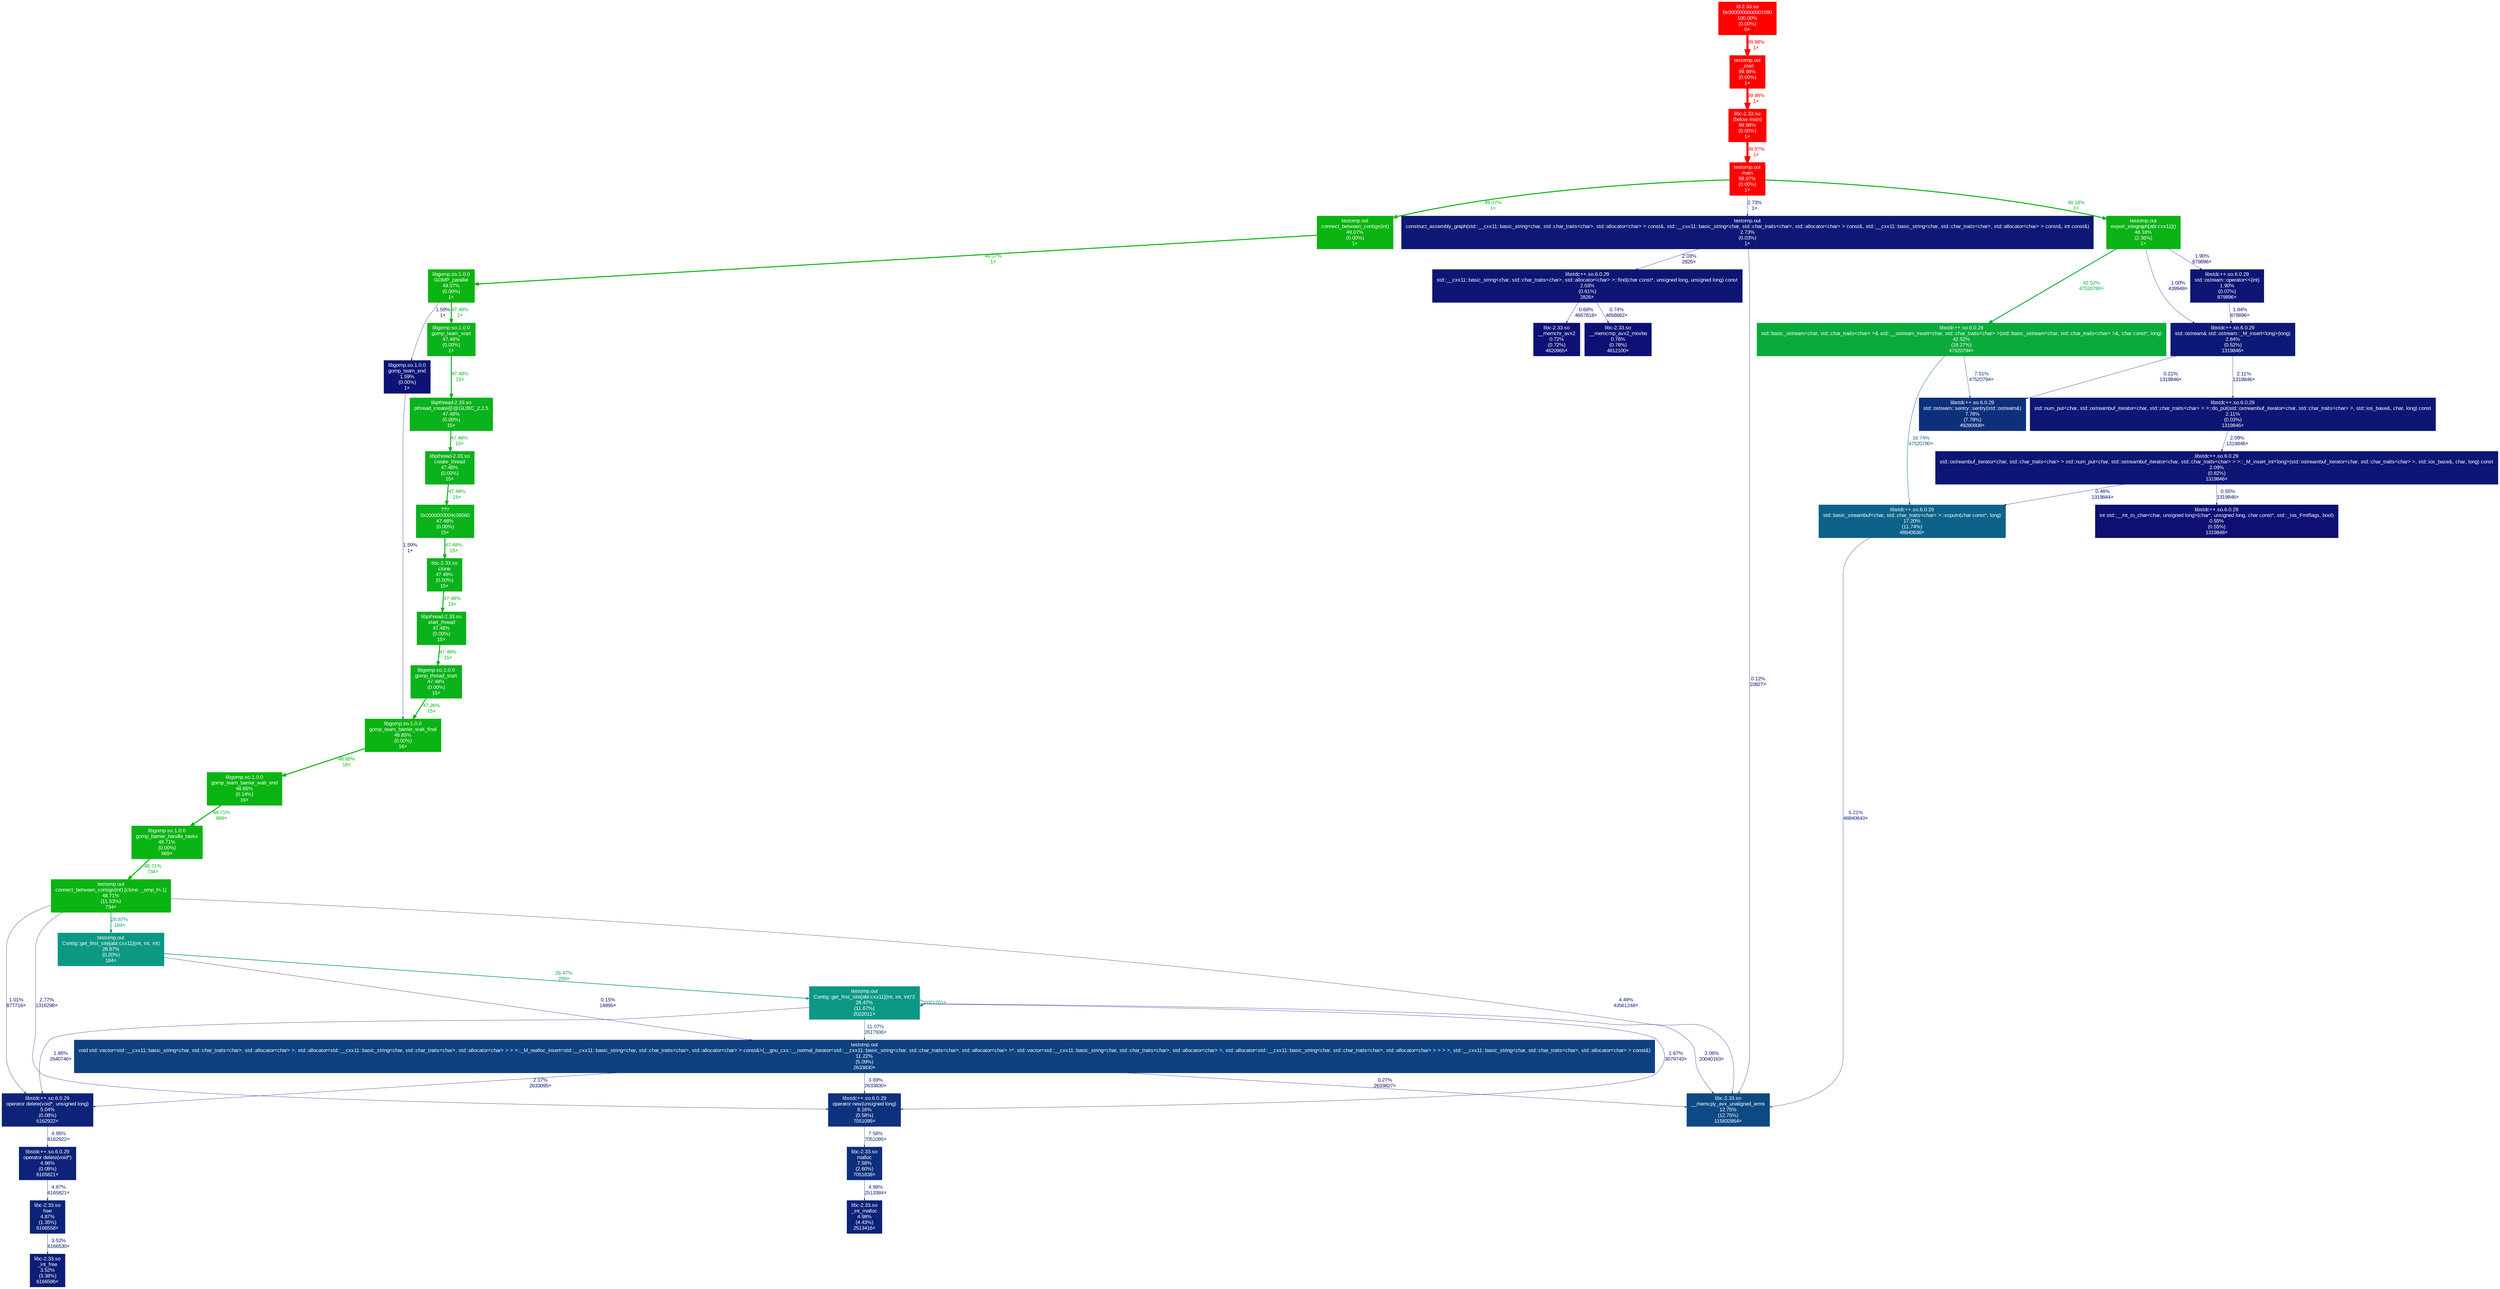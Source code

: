 digraph {
	graph [fontname=Arial, nodesep=0.125, ranksep=0.25];
	node [fontcolor=white, fontname=Arial, height=0, shape=box, style=filled, width=0];
	edge [fontname=Arial];
	"(below main)" [color="#ff0000", fontcolor="#ffffff", fontsize="10.00", label="libc-2.33.so\n(below main)\n99.98%\n(0.00%)\n1×"];
	"(below main)" -> main [arrowsize="1.00", color="#ff0000", fontcolor="#ff0000", fontsize="10.00", label="99.97%\n1×", labeldistance="4.00", penwidth="4.00"];
	"0x0000000000001090" [color="#ff0000", fontcolor="#ffffff", fontsize="10.00", label="ld-2.33.so\n0x0000000000001090\n100.00%\n(0.00%)\n0×"];
	"0x0000000000001090" -> "_start" [arrowsize="1.00", color="#ff0000", fontcolor="#ff0000", fontsize="10.00", label="99.98%\n1×", labeldistance="4.00", penwidth="4.00"];
	"0x0000000004c06560" [color="#0ab21b", fontcolor="#ffffff", fontsize="10.00", label="???\n0x0000000004c06560\n47.48%\n(0.00%)\n15×"];
	"0x0000000004c06560" -> clone [arrowsize="0.69", color="#0ab21b", fontcolor="#0ab21b", fontsize="10.00", label="47.48%\n15×", labeldistance="1.90", penwidth="1.90"];
	"Contig::get_first_site[abi:cxx11](int, int, int)" [color="#0c9983", fontcolor="#ffffff", fontsize="10.00", label="testomp.out\nContig::get_first_site[abi:cxx11](int, int, int)\n28.87%\n(0.20%)\n184×"];
	"Contig::get_first_site[abi:cxx11](int, int, int)" -> "Contig::get_first_site[abi:cxx11](int, int, int)'2" [arrowsize="0.53", color="#0c9885", fontcolor="#0c9885", fontsize="10.00", label="28.47%\n250×", labeldistance="1.14", penwidth="1.14"];
	"Contig::get_first_site[abi:cxx11](int, int, int)" -> "void std::vector<std::__cxx11::basic_string<char, std::char_traits<char>, std::allocator<char> >, std::allocator<std::__cxx11::basic_string<char, std::char_traits<char>, std::allocator<char> > > >::_M_realloc_insert<std::__cxx11::basic_string<char, std::char_traits<char>, std::allocator<char> > const&>(__gnu_cxx::__normal_iterator<std::__cxx11::basic_string<char, std::char_traits<char>, std::allocator<char> >*, std::vector<std::__cxx11::basic_string<char, std::char_traits<char>, std::allocator<char> >, std::allocator<std::__cxx11::basic_string<char, std::char_traits<char>, std::allocator<char> > > > >, std::__cxx11::basic_string<char, std::char_traits<char>, std::allocator<char> > const&)" [arrowsize="0.35", color="#0d0d73", fontcolor="#0d0d73", fontsize="10.00", label="0.15%\n14895×", labeldistance="0.50", penwidth="0.50"];
	"Contig::get_first_site[abi:cxx11](int, int, int)'2" [color="#0c9885", fontcolor="#ffffff", fontsize="10.00", label="testomp.out\nContig::get_first_site[abi:cxx11](int, int, int)'2\n28.47%\n(11.67%)\n2022011×"];
	"Contig::get_first_site[abi:cxx11](int, int, int)'2" -> "Contig::get_first_site[abi:cxx11](int, int, int)'2" [arrowsize="0.53", color="#0c9885", fontcolor="#0c9885", fontsize="10.00", label="2021761×", labeldistance="1.14", penwidth="1.14"];
	"Contig::get_first_site[abi:cxx11](int, int, int)'2" -> "__memcpy_avx_unaligned_erms" [arrowsize="0.35", color="#0d1575", fontcolor="#0d1575", fontsize="10.00", label="2.06%\n20040163×", labeldistance="0.50", penwidth="0.50"];
	"Contig::get_first_site[abi:cxx11](int, int, int)'2" -> "operator delete(void*, unsigned long)" [arrowsize="0.35", color="#0d1475", fontcolor="#0d1475", fontsize="10.00", label="1.85%\n2640746×", labeldistance="0.50", penwidth="0.50"];
	"Contig::get_first_site[abi:cxx11](int, int, int)'2" -> "operator new(unsigned long)" [arrowsize="0.35", color="#0d1475", fontcolor="#0d1475", fontsize="10.00", label="1.67%\n3079743×", labeldistance="0.50", penwidth="0.50"];
	"Contig::get_first_site[abi:cxx11](int, int, int)'2" -> "void std::vector<std::__cxx11::basic_string<char, std::char_traits<char>, std::allocator<char> >, std::allocator<std::__cxx11::basic_string<char, std::char_traits<char>, std::allocator<char> > > >::_M_realloc_insert<std::__cxx11::basic_string<char, std::char_traits<char>, std::allocator<char> > const&>(__gnu_cxx::__normal_iterator<std::__cxx11::basic_string<char, std::char_traits<char>, std::allocator<char> >*, std::vector<std::__cxx11::basic_string<char, std::char_traits<char>, std::allocator<char> >, std::allocator<std::__cxx11::basic_string<char, std::char_traits<char>, std::allocator<char> > > > >, std::__cxx11::basic_string<char, std::char_traits<char>, std::allocator<char> > const&)" [arrowsize="0.35", color="#0d4081", fontcolor="#0d4081", fontsize="10.00", label="11.07%\n2617936×", labeldistance="0.50", penwidth="0.50"];
	"GOMP_parallel" [color="#0ab410", fontcolor="#ffffff", fontsize="10.00", label="libgomp.so.1.0.0\nGOMP_parallel\n49.07%\n(0.00%)\n1×"];
	"GOMP_parallel" -> "gomp_team_end" [arrowsize="0.35", color="#0d1375", fontcolor="#0d1375", fontsize="10.00", label="1.59%\n1×", labeldistance="0.50", penwidth="0.50"];
	"GOMP_parallel" -> "gomp_team_start" [arrowsize="0.69", color="#0ab21b", fontcolor="#0ab21b", fontsize="10.00", label="47.48%\n1×", labeldistance="1.90", penwidth="1.90"];
	"__memchr_avx2" [color="#0d1074", fontcolor="#ffffff", fontsize="10.00", label="libc-2.33.so\n__memchr_avx2\n0.72%\n(0.72%)\n4820965×"];
	"__memcmp_avx2_movbe" [color="#0d1074", fontcolor="#ffffff", fontsize="10.00", label="libc-2.33.so\n__memcmp_avx2_movbe\n0.76%\n(0.76%)\n4812100×"];
	"__memcpy_avx_unaligned_erms" [color="#0d4983", fontcolor="#ffffff", fontsize="10.00", label="libc-2.33.so\n__memcpy_avx_unaligned_erms\n12.75%\n(12.75%)\n115832854×"];
	"_int_free" [color="#0d1c77", fontcolor="#ffffff", fontsize="10.00", label="libc-2.33.so\n_int_free\n3.52%\n(3.38%)\n6166586×"];
	"_int_malloc" [color="#0d2279", fontcolor="#ffffff", fontsize="10.00", label="libc-2.33.so\n_int_malloc\n4.98%\n(4.43%)\n2513416×"];
	"_start" [color="#ff0000", fontcolor="#ffffff", fontsize="10.00", label="testomp.out\n_start\n99.98%\n(0.00%)\n1×"];
	"_start" -> "(below main)" [arrowsize="1.00", color="#ff0000", fontcolor="#ff0000", fontsize="10.00", label="99.98%\n1×", labeldistance="4.00", penwidth="4.00"];
	clone [color="#0ab21b", fontcolor="#ffffff", fontsize="10.00", label="libc-2.33.so\nclone\n47.48%\n(0.00%)\n15×"];
	clone -> "start_thread" [arrowsize="0.69", color="#0ab21b", fontcolor="#0ab21b", fontsize="10.00", label="47.48%\n15×", labeldistance="1.90", penwidth="1.90"];
	"connect_between_contigs(int)" [color="#0ab410", fontcolor="#ffffff", fontsize="10.00", label="testomp.out\nconnect_between_contigs(int)\n49.07%\n(0.00%)\n1×"];
	"connect_between_contigs(int)" -> "GOMP_parallel" [arrowsize="0.70", color="#0ab410", fontcolor="#0ab410", fontsize="10.00", label="49.07%\n1×", labeldistance="1.96", penwidth="1.96"];
	"connect_between_contigs(int) [clone ._omp_fn.1]" [color="#0ab413", fontcolor="#ffffff", fontsize="10.00", label="testomp.out\nconnect_between_contigs(int) [clone ._omp_fn.1]\n48.71%\n(11.53%)\n734×"];
	"connect_between_contigs(int) [clone ._omp_fn.1]" -> "Contig::get_first_site[abi:cxx11](int, int, int)" [arrowsize="0.54", color="#0c9983", fontcolor="#0c9983", fontsize="10.00", label="28.87%\n184×", labeldistance="1.15", penwidth="1.15"];
	"connect_between_contigs(int) [clone ._omp_fn.1]" -> "__memcpy_avx_unaligned_erms" [arrowsize="0.35", color="#0d2078", fontcolor="#0d2078", fontsize="10.00", label="4.49%\n43561248×", labeldistance="0.50", penwidth="0.50"];
	"connect_between_contigs(int) [clone ._omp_fn.1]" -> "operator delete(void*, unsigned long)" [arrowsize="0.35", color="#0d1174", fontcolor="#0d1174", fontsize="10.00", label="1.01%\n877716×", labeldistance="0.50", penwidth="0.50"];
	"connect_between_contigs(int) [clone ._omp_fn.1]" -> "operator new(unsigned long)" [arrowsize="0.35", color="#0d1876", fontcolor="#0d1876", fontsize="10.00", label="2.77%\n1316298×", labeldistance="0.50", penwidth="0.50"];
	"construct_assembly_graph(std::__cxx11::basic_string<char, std::char_traits<char>, std::allocator<char> > const&, std::__cxx11::basic_string<char, std::char_traits<char>, std::allocator<char> > const&, std::__cxx11::basic_string<char, std::char_traits<char>, std::allocator<char> > const&, int const&)" [color="#0d1876", fontcolor="#ffffff", fontsize="10.00", label="testomp.out\nconstruct_assembly_graph(std::__cxx11::basic_string<char, std::char_traits<char>, std::allocator<char> > const&, std::__cxx11::basic_string<char, std::char_traits<char>, std::allocator<char> > const&, std::__cxx11::basic_string<char, std::char_traits<char>, std::allocator<char> > const&, int const&)\n2.73%\n(0.03%)\n1×"];
	"construct_assembly_graph(std::__cxx11::basic_string<char, std::char_traits<char>, std::allocator<char> > const&, std::__cxx11::basic_string<char, std::char_traits<char>, std::allocator<char> > const&, std::__cxx11::basic_string<char, std::char_traits<char>, std::allocator<char> > const&, int const&)" -> "__memcpy_avx_unaligned_erms" [arrowsize="0.35", color="#0d0d73", fontcolor="#0d0d73", fontsize="10.00", label="0.12%\n10827×", labeldistance="0.50", penwidth="0.50"];
	"construct_assembly_graph(std::__cxx11::basic_string<char, std::char_traits<char>, std::allocator<char> > const&, std::__cxx11::basic_string<char, std::char_traits<char>, std::allocator<char> > const&, std::__cxx11::basic_string<char, std::char_traits<char>, std::allocator<char> > const&, int const&)" -> "std::__cxx11::basic_string<char, std::char_traits<char>, std::allocator<char> >::find(char const*, unsigned long, unsigned long) const" [arrowsize="0.35", color="#0d1575", fontcolor="#0d1575", fontsize="10.00", label="2.03%\n2826×", labeldistance="0.50", penwidth="0.50"];
	"create_thread" [color="#0ab21b", fontcolor="#ffffff", fontsize="10.00", label="libpthread-2.33.so\ncreate_thread\n47.48%\n(0.00%)\n15×"];
	"create_thread" -> "0x0000000004c06560" [arrowsize="0.69", color="#0ab21b", fontcolor="#0ab21b", fontsize="10.00", label="47.48%\n15×", labeldistance="1.90", penwidth="1.90"];
	"export_sitegraph[abi:cxx11]()" [color="#0ab316", fontcolor="#ffffff", fontsize="10.00", label="testomp.out\nexport_sitegraph[abi:cxx11]()\n48.18%\n(2.36%)\n1×"];
	"export_sitegraph[abi:cxx11]()" -> "std::basic_ostream<char, std::char_traits<char> >& std::__ostream_insert<char, std::char_traits<char> >(std::basic_ostream<char, std::char_traits<char> >&, char const*, long)" [arrowsize="0.65", color="#0aab3b", fontcolor="#0aab3b", fontsize="10.00", label="42.52%\n47520780×", labeldistance="1.70", penwidth="1.70"];
	"export_sitegraph[abi:cxx11]()" -> "std::ostream& std::ostream::_M_insert<long>(long)" [arrowsize="0.35", color="#0d1174", fontcolor="#0d1174", fontsize="10.00", label="1.00%\n439948×", labeldistance="0.50", penwidth="0.50"];
	"export_sitegraph[abi:cxx11]()" -> "std::ostream::operator<<(int)" [arrowsize="0.35", color="#0d1575", fontcolor="#0d1575", fontsize="10.00", label="1.90%\n879896×", labeldistance="0.50", penwidth="0.50"];
	free [color="#0d2279", fontcolor="#ffffff", fontsize="10.00", label="libc-2.33.so\nfree\n4.87%\n(1.35%)\n6166558×"];
	free -> "_int_free" [arrowsize="0.35", color="#0d1c77", fontcolor="#0d1c77", fontsize="10.00", label="3.52%\n6166530×", labeldistance="0.50", penwidth="0.50"];
	"gomp_barrier_handle_tasks" [color="#0ab413", fontcolor="#ffffff", fontsize="10.00", label="libgomp.so.1.0.0\ngomp_barrier_handle_tasks\n48.71%\n(0.00%)\n669×"];
	"gomp_barrier_handle_tasks" -> "connect_between_contigs(int) [clone ._omp_fn.1]" [arrowsize="0.70", color="#0ab413", fontcolor="#0ab413", fontsize="10.00", label="48.71%\n734×", labeldistance="1.95", penwidth="1.95"];
	"gomp_team_barrier_wait_end" [color="#0ab412", fontcolor="#ffffff", fontsize="10.00", label="libgomp.so.1.0.0\ngomp_team_barrier_wait_end\n48.85%\n(0.14%)\n16×"];
	"gomp_team_barrier_wait_end" -> "gomp_barrier_handle_tasks" [arrowsize="0.70", color="#0ab413", fontcolor="#0ab413", fontsize="10.00", label="48.71%\n669×", labeldistance="1.95", penwidth="1.95"];
	"gomp_team_barrier_wait_final" [color="#0ab412", fontcolor="#ffffff", fontsize="10.00", label="libgomp.so.1.0.0\ngomp_team_barrier_wait_final\n48.85%\n(0.00%)\n16×"];
	"gomp_team_barrier_wait_final" -> "gomp_team_barrier_wait_end" [arrowsize="0.70", color="#0ab412", fontcolor="#0ab412", fontsize="10.00", label="48.85%\n16×", labeldistance="1.95", penwidth="1.95"];
	"gomp_team_end" [color="#0d1375", fontcolor="#ffffff", fontsize="10.00", label="libgomp.so.1.0.0\ngomp_team_end\n1.59%\n(0.00%)\n1×"];
	"gomp_team_end" -> "gomp_team_barrier_wait_final" [arrowsize="0.35", color="#0d1375", fontcolor="#0d1375", fontsize="10.00", label="1.59%\n1×", labeldistance="0.50", penwidth="0.50"];
	"gomp_team_start" [color="#0ab21b", fontcolor="#ffffff", fontsize="10.00", label="libgomp.so.1.0.0\ngomp_team_start\n47.48%\n(0.00%)\n1×"];
	"gomp_team_start" -> "pthread_create@@GLIBC_2.2.5" [arrowsize="0.69", color="#0ab21b", fontcolor="#0ab21b", fontsize="10.00", label="47.48%\n15×", labeldistance="1.90", penwidth="1.90"];
	"gomp_thread_start" [color="#0ab21b", fontcolor="#ffffff", fontsize="10.00", label="libgomp.so.1.0.0\ngomp_thread_start\n47.48%\n(0.00%)\n15×"];
	"gomp_thread_start" -> "gomp_team_barrier_wait_final" [arrowsize="0.69", color="#0ab21c", fontcolor="#0ab21c", fontsize="10.00", label="47.26%\n15×", labeldistance="1.89", penwidth="1.89"];
	"int std::__int_to_char<char, unsigned long>(char*, unsigned long, char const*, std::_Ios_Fmtflags, bool)" [color="#0d0f73", fontcolor="#ffffff", fontsize="10.00", label="libstdc++.so.6.0.29\nint std::__int_to_char<char, unsigned long>(char*, unsigned long, char const*, std::_Ios_Fmtflags, bool)\n0.55%\n(0.55%)\n1319848×"];
	main [color="#ff0000", fontcolor="#ffffff", fontsize="10.00", label="testomp.out\nmain\n99.97%\n(0.00%)\n1×"];
	main -> "connect_between_contigs(int)" [arrowsize="0.70", color="#0ab410", fontcolor="#0ab410", fontsize="10.00", label="49.07%\n1×", labeldistance="1.96", penwidth="1.96"];
	main -> "construct_assembly_graph(std::__cxx11::basic_string<char, std::char_traits<char>, std::allocator<char> > const&, std::__cxx11::basic_string<char, std::char_traits<char>, std::allocator<char> > const&, std::__cxx11::basic_string<char, std::char_traits<char>, std::allocator<char> > const&, int const&)" [arrowsize="0.35", color="#0d1876", fontcolor="#0d1876", fontsize="10.00", label="2.73%\n1×", labeldistance="0.50", penwidth="0.50"];
	main -> "export_sitegraph[abi:cxx11]()" [arrowsize="0.69", color="#0ab316", fontcolor="#0ab316", fontsize="10.00", label="48.18%\n1×", labeldistance="1.93", penwidth="1.93"];
	malloc [color="#0d2f7c", fontcolor="#ffffff", fontsize="10.00", label="libc-2.33.so\nmalloc\n7.58%\n(2.60%)\n7051838×"];
	malloc -> "_int_malloc" [arrowsize="0.35", color="#0d2279", fontcolor="#0d2279", fontsize="10.00", label="4.98%\n2513384×", labeldistance="0.50", penwidth="0.50"];
	"operator delete(void*)" [color="#0d2279", fontcolor="#ffffff", fontsize="10.00", label="libstdc++.so.6.0.29\noperator delete(void*)\n4.96%\n(0.08%)\n6165821×"];
	"operator delete(void*)" -> free [arrowsize="0.35", color="#0d2279", fontcolor="#0d2279", fontsize="10.00", label="4.87%\n6165821×", labeldistance="0.50", penwidth="0.50"];
	"operator delete(void*, unsigned long)" [color="#0d2379", fontcolor="#ffffff", fontsize="10.00", label="libstdc++.so.6.0.29\noperator delete(void*, unsigned long)\n5.04%\n(0.08%)\n6162922×"];
	"operator delete(void*, unsigned long)" -> "operator delete(void*)" [arrowsize="0.35", color="#0d2279", fontcolor="#0d2279", fontsize="10.00", label="4.95%\n6162922×", labeldistance="0.50", penwidth="0.50"];
	"operator new(unsigned long)" [color="#0d317d", fontcolor="#ffffff", fontsize="10.00", label="libstdc++.so.6.0.29\noperator new(unsigned long)\n8.16%\n(0.58%)\n7051095×"];
	"operator new(unsigned long)" -> malloc [arrowsize="0.35", color="#0d2f7c", fontcolor="#0d2f7c", fontsize="10.00", label="7.58%\n7051095×", labeldistance="0.50", penwidth="0.50"];
	"pthread_create@@GLIBC_2.2.5" [color="#0ab21b", fontcolor="#ffffff", fontsize="10.00", label="libpthread-2.33.so\npthread_create@@GLIBC_2.2.5\n47.48%\n(0.00%)\n15×"];
	"pthread_create@@GLIBC_2.2.5" -> "create_thread" [arrowsize="0.69", color="#0ab21b", fontcolor="#0ab21b", fontsize="10.00", label="47.48%\n15×", labeldistance="1.90", penwidth="1.90"];
	"start_thread" [color="#0ab21b", fontcolor="#ffffff", fontsize="10.00", label="libpthread-2.33.so\nstart_thread\n47.48%\n(0.00%)\n15×"];
	"start_thread" -> "gomp_thread_start" [arrowsize="0.69", color="#0ab21b", fontcolor="#0ab21b", fontsize="10.00", label="47.48%\n15×", labeldistance="1.90", penwidth="1.90"];
	"std::__cxx11::basic_string<char, std::char_traits<char>, std::allocator<char> >::find(char const*, unsigned long, unsigned long) const" [color="#0d1575", fontcolor="#ffffff", fontsize="10.00", label="libstdc++.so.6.0.29\nstd::__cxx11::basic_string<char, std::char_traits<char>, std::allocator<char> >::find(char const*, unsigned long, unsigned long) const\n2.03%\n(0.61%)\n2826×"];
	"std::__cxx11::basic_string<char, std::char_traits<char>, std::allocator<char> >::find(char const*, unsigned long, unsigned long) const" -> "__memchr_avx2" [arrowsize="0.35", color="#0d1074", fontcolor="#0d1074", fontsize="10.00", label="0.68%\n4657818×", labeldistance="0.50", penwidth="0.50"];
	"std::__cxx11::basic_string<char, std::char_traits<char>, std::allocator<char> >::find(char const*, unsigned long, unsigned long) const" -> "__memcmp_avx2_movbe" [arrowsize="0.35", color="#0d1074", fontcolor="#0d1074", fontsize="10.00", label="0.74%\n4656662×", labeldistance="0.50", penwidth="0.50"];
	"std::basic_ostream<char, std::char_traits<char> >& std::__ostream_insert<char, std::char_traits<char> >(std::basic_ostream<char, std::char_traits<char> >&, char const*, long)" [color="#0aab3b", fontcolor="#ffffff", fontsize="10.00", label="libstdc++.so.6.0.29\nstd::basic_ostream<char, std::char_traits<char> >& std::__ostream_insert<char, std::char_traits<char> >(std::basic_ostream<char, std::char_traits<char> >&, char const*, long)\n42.52%\n(18.27%)\n47520794×"];
	"std::basic_ostream<char, std::char_traits<char> >& std::__ostream_insert<char, std::char_traits<char> >(std::basic_ostream<char, std::char_traits<char> >&, char const*, long)" -> "std::basic_streambuf<char, std::char_traits<char> >::xsputn(char const*, long)" [arrowsize="0.41", color="#0c5f88", fontcolor="#0c5f88", fontsize="10.00", label="16.74%\n47520780×", labeldistance="0.67", penwidth="0.67"];
	"std::basic_ostream<char, std::char_traits<char> >& std::__ostream_insert<char, std::char_traits<char> >(std::basic_ostream<char, std::char_traits<char> >&, char const*, long)" -> "std::ostream::sentry::sentry(std::ostream&)" [arrowsize="0.35", color="#0d2e7c", fontcolor="#0d2e7c", fontsize="10.00", label="7.51%\n47520794×", labeldistance="0.50", penwidth="0.50"];
	"std::basic_streambuf<char, std::char_traits<char> >::xsputn(char const*, long)" [color="#0c6289", fontcolor="#ffffff", fontsize="10.00", label="libstdc++.so.6.0.29\nstd::basic_streambuf<char, std::char_traits<char> >::xsputn(char const*, long)\n17.20%\n(11.74%)\n48840636×"];
	"std::basic_streambuf<char, std::char_traits<char> >::xsputn(char const*, long)" -> "__memcpy_avx_unaligned_erms" [arrowsize="0.35", color="#0d2379", fontcolor="#0d2379", fontsize="10.00", label="5.21%\n48840643×", labeldistance="0.50", penwidth="0.50"];
	"std::num_put<char, std::ostreambuf_iterator<char, std::char_traits<char> > >::do_put(std::ostreambuf_iterator<char, std::char_traits<char> >, std::ios_base&, char, long) const" [color="#0d1675", fontcolor="#ffffff", fontsize="10.00", label="libstdc++.so.6.0.29\nstd::num_put<char, std::ostreambuf_iterator<char, std::char_traits<char> > >::do_put(std::ostreambuf_iterator<char, std::char_traits<char> >, std::ios_base&, char, long) const\n2.11%\n(0.03%)\n1319846×"];
	"std::num_put<char, std::ostreambuf_iterator<char, std::char_traits<char> > >::do_put(std::ostreambuf_iterator<char, std::char_traits<char> >, std::ios_base&, char, long) const" -> "std::ostreambuf_iterator<char, std::char_traits<char> > std::num_put<char, std::ostreambuf_iterator<char, std::char_traits<char> > >::_M_insert_int<long>(std::ostreambuf_iterator<char, std::char_traits<char> >, std::ios_base&, char, long) const" [arrowsize="0.35", color="#0d1575", fontcolor="#0d1575", fontsize="10.00", label="2.09%\n1319846×", labeldistance="0.50", penwidth="0.50"];
	"std::ostream& std::ostream::_M_insert<long>(long)" [color="#0d1976", fontcolor="#ffffff", fontsize="10.00", label="libstdc++.so.6.0.29\nstd::ostream& std::ostream::_M_insert<long>(long)\n2.84%\n(0.52%)\n1319846×"];
	"std::ostream& std::ostream::_M_insert<long>(long)" -> "std::num_put<char, std::ostreambuf_iterator<char, std::char_traits<char> > >::do_put(std::ostreambuf_iterator<char, std::char_traits<char> >, std::ios_base&, char, long) const" [arrowsize="0.35", color="#0d1675", fontcolor="#0d1675", fontsize="10.00", label="2.11%\n1319846×", labeldistance="0.50", penwidth="0.50"];
	"std::ostream& std::ostream::_M_insert<long>(long)" -> "std::ostream::sentry::sentry(std::ostream&)" [arrowsize="0.35", color="#0d0e73", fontcolor="#0d0e73", fontsize="10.00", label="0.21%\n1319846×", labeldistance="0.50", penwidth="0.50"];
	"std::ostream::operator<<(int)" [color="#0d1575", fontcolor="#ffffff", fontsize="10.00", label="libstdc++.so.6.0.29\nstd::ostream::operator<<(int)\n1.90%\n(0.07%)\n879896×"];
	"std::ostream::operator<<(int)" -> "std::ostream& std::ostream::_M_insert<long>(long)" [arrowsize="0.35", color="#0d1475", fontcolor="#0d1475", fontsize="10.00", label="1.84%\n879896×", labeldistance="0.50", penwidth="0.50"];
	"std::ostream::sentry::sentry(std::ostream&)" [color="#0d307d", fontcolor="#ffffff", fontsize="10.00", label="libstdc++.so.6.0.29\nstd::ostream::sentry::sentry(std::ostream&)\n7.78%\n(7.78%)\n49280608×"];
	"std::ostreambuf_iterator<char, std::char_traits<char> > std::num_put<char, std::ostreambuf_iterator<char, std::char_traits<char> > >::_M_insert_int<long>(std::ostreambuf_iterator<char, std::char_traits<char> >, std::ios_base&, char, long) const" [color="#0d1575", fontcolor="#ffffff", fontsize="10.00", label="libstdc++.so.6.0.29\nstd::ostreambuf_iterator<char, std::char_traits<char> > std::num_put<char, std::ostreambuf_iterator<char, std::char_traits<char> > >::_M_insert_int<long>(std::ostreambuf_iterator<char, std::char_traits<char> >, std::ios_base&, char, long) const\n2.09%\n(0.82%)\n1319846×"];
	"std::ostreambuf_iterator<char, std::char_traits<char> > std::num_put<char, std::ostreambuf_iterator<char, std::char_traits<char> > >::_M_insert_int<long>(std::ostreambuf_iterator<char, std::char_traits<char> >, std::ios_base&, char, long) const" -> "int std::__int_to_char<char, unsigned long>(char*, unsigned long, char const*, std::_Ios_Fmtflags, bool)" [arrowsize="0.35", color="#0d0f73", fontcolor="#0d0f73", fontsize="10.00", label="0.55%\n1319846×", labeldistance="0.50", penwidth="0.50"];
	"std::ostreambuf_iterator<char, std::char_traits<char> > std::num_put<char, std::ostreambuf_iterator<char, std::char_traits<char> > >::_M_insert_int<long>(std::ostreambuf_iterator<char, std::char_traits<char> >, std::ios_base&, char, long) const" -> "std::basic_streambuf<char, std::char_traits<char> >::xsputn(char const*, long)" [arrowsize="0.35", color="#0d0f73", fontcolor="#0d0f73", fontsize="10.00", label="0.46%\n1319844×", labeldistance="0.50", penwidth="0.50"];
	"void std::vector<std::__cxx11::basic_string<char, std::char_traits<char>, std::allocator<char> >, std::allocator<std::__cxx11::basic_string<char, std::char_traits<char>, std::allocator<char> > > >::_M_realloc_insert<std::__cxx11::basic_string<char, std::char_traits<char>, std::allocator<char> > const&>(__gnu_cxx::__normal_iterator<std::__cxx11::basic_string<char, std::char_traits<char>, std::allocator<char> >*, std::vector<std::__cxx11::basic_string<char, std::char_traits<char>, std::allocator<char> >, std::allocator<std::__cxx11::basic_string<char, std::char_traits<char>, std::allocator<char> > > > >, std::__cxx11::basic_string<char, std::char_traits<char>, std::allocator<char> > const&)" [color="#0d4181", fontcolor="#ffffff", fontsize="10.00", label="testomp.out\nvoid std::vector<std::__cxx11::basic_string<char, std::char_traits<char>, std::allocator<char> >, std::allocator<std::__cxx11::basic_string<char, std::char_traits<char>, std::allocator<char> > > >::_M_realloc_insert<std::__cxx11::basic_string<char, std::char_traits<char>, std::allocator<char> > const&>(__gnu_cxx::__normal_iterator<std::__cxx11::basic_string<char, std::char_traits<char>, std::allocator<char> >*, std::vector<std::__cxx11::basic_string<char, std::char_traits<char>, std::allocator<char> >, std::allocator<std::__cxx11::basic_string<char, std::char_traits<char>, std::allocator<char> > > > >, std::__cxx11::basic_string<char, std::char_traits<char>, std::allocator<char> > const&)\n11.22%\n(5.09%)\n2633830×"];
	"void std::vector<std::__cxx11::basic_string<char, std::char_traits<char>, std::allocator<char> >, std::allocator<std::__cxx11::basic_string<char, std::char_traits<char>, std::allocator<char> > > >::_M_realloc_insert<std::__cxx11::basic_string<char, std::char_traits<char>, std::allocator<char> > const&>(__gnu_cxx::__normal_iterator<std::__cxx11::basic_string<char, std::char_traits<char>, std::allocator<char> >*, std::vector<std::__cxx11::basic_string<char, std::char_traits<char>, std::allocator<char> >, std::allocator<std::__cxx11::basic_string<char, std::char_traits<char>, std::allocator<char> > > > >, std::__cxx11::basic_string<char, std::char_traits<char>, std::allocator<char> > const&)" -> "__memcpy_avx_unaligned_erms" [arrowsize="0.35", color="#0d0e73", fontcolor="#0d0e73", fontsize="10.00", label="0.27%\n2633827×", labeldistance="0.50", penwidth="0.50"];
	"void std::vector<std::__cxx11::basic_string<char, std::char_traits<char>, std::allocator<char> >, std::allocator<std::__cxx11::basic_string<char, std::char_traits<char>, std::allocator<char> > > >::_M_realloc_insert<std::__cxx11::basic_string<char, std::char_traits<char>, std::allocator<char> > const&>(__gnu_cxx::__normal_iterator<std::__cxx11::basic_string<char, std::char_traits<char>, std::allocator<char> >*, std::vector<std::__cxx11::basic_string<char, std::char_traits<char>, std::allocator<char> >, std::allocator<std::__cxx11::basic_string<char, std::char_traits<char>, std::allocator<char> > > > >, std::__cxx11::basic_string<char, std::char_traits<char>, std::allocator<char> > const&)" -> "operator delete(void*, unsigned long)" [arrowsize="0.35", color="#0d1676", fontcolor="#0d1676", fontsize="10.00", label="2.17%\n2633095×", labeldistance="0.50", penwidth="0.50"];
	"void std::vector<std::__cxx11::basic_string<char, std::char_traits<char>, std::allocator<char> >, std::allocator<std::__cxx11::basic_string<char, std::char_traits<char>, std::allocator<char> > > >::_M_realloc_insert<std::__cxx11::basic_string<char, std::char_traits<char>, std::allocator<char> > const&>(__gnu_cxx::__normal_iterator<std::__cxx11::basic_string<char, std::char_traits<char>, std::allocator<char> >*, std::vector<std::__cxx11::basic_string<char, std::char_traits<char>, std::allocator<char> >, std::allocator<std::__cxx11::basic_string<char, std::char_traits<char>, std::allocator<char> > > > >, std::__cxx11::basic_string<char, std::char_traits<char>, std::allocator<char> > const&)" -> "operator new(unsigned long)" [arrowsize="0.35", color="#0d1c77", fontcolor="#0d1c77", fontsize="10.00", label="3.69%\n2633830×", labeldistance="0.50", penwidth="0.50"];
}
